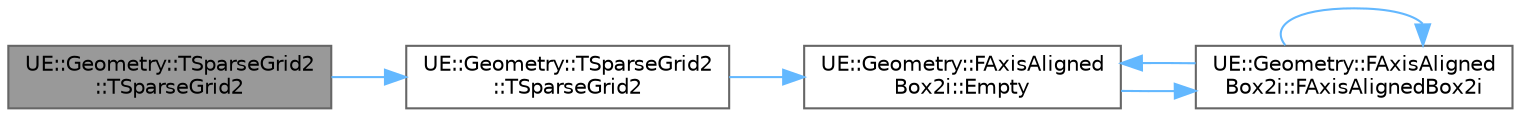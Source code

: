 digraph "UE::Geometry::TSparseGrid2::TSparseGrid2"
{
 // INTERACTIVE_SVG=YES
 // LATEX_PDF_SIZE
  bgcolor="transparent";
  edge [fontname=Helvetica,fontsize=10,labelfontname=Helvetica,labelfontsize=10];
  node [fontname=Helvetica,fontsize=10,shape=box,height=0.2,width=0.4];
  rankdir="LR";
  Node1 [id="Node000001",label="UE::Geometry::TSparseGrid2\l::TSparseGrid2",height=0.2,width=0.4,color="gray40", fillcolor="grey60", style="filled", fontcolor="black",tooltip=" "];
  Node1 -> Node2 [id="edge1_Node000001_Node000002",color="steelblue1",style="solid",tooltip=" "];
  Node2 [id="Node000002",label="UE::Geometry::TSparseGrid2\l::TSparseGrid2",height=0.2,width=0.4,color="grey40", fillcolor="white", style="filled",URL="$d7/daf/classUE_1_1Geometry_1_1TSparseGrid2.html#a2ef40cc17c9e766bc990c5655f8b9c53",tooltip="Create empty grid."];
  Node2 -> Node3 [id="edge2_Node000002_Node000003",color="steelblue1",style="solid",tooltip=" "];
  Node3 [id="Node000003",label="UE::Geometry::FAxisAligned\lBox2i::Empty",height=0.2,width=0.4,color="grey40", fillcolor="white", style="filled",URL="$d2/da3/structUE_1_1Geometry_1_1FAxisAlignedBox2i.html#a65f127142c83aa2003561fb31d473327",tooltip=" "];
  Node3 -> Node4 [id="edge3_Node000003_Node000004",color="steelblue1",style="solid",tooltip=" "];
  Node4 [id="Node000004",label="UE::Geometry::FAxisAligned\lBox2i::FAxisAlignedBox2i",height=0.2,width=0.4,color="grey40", fillcolor="white", style="filled",URL="$d2/da3/structUE_1_1Geometry_1_1FAxisAlignedBox2i.html#a0cb267e35b1b6054c03ade623fa8ea67",tooltip=" "];
  Node4 -> Node4 [id="edge4_Node000004_Node000004",color="steelblue1",style="solid",tooltip=" "];
  Node4 -> Node3 [id="edge5_Node000004_Node000003",color="steelblue1",style="solid",tooltip=" "];
}
